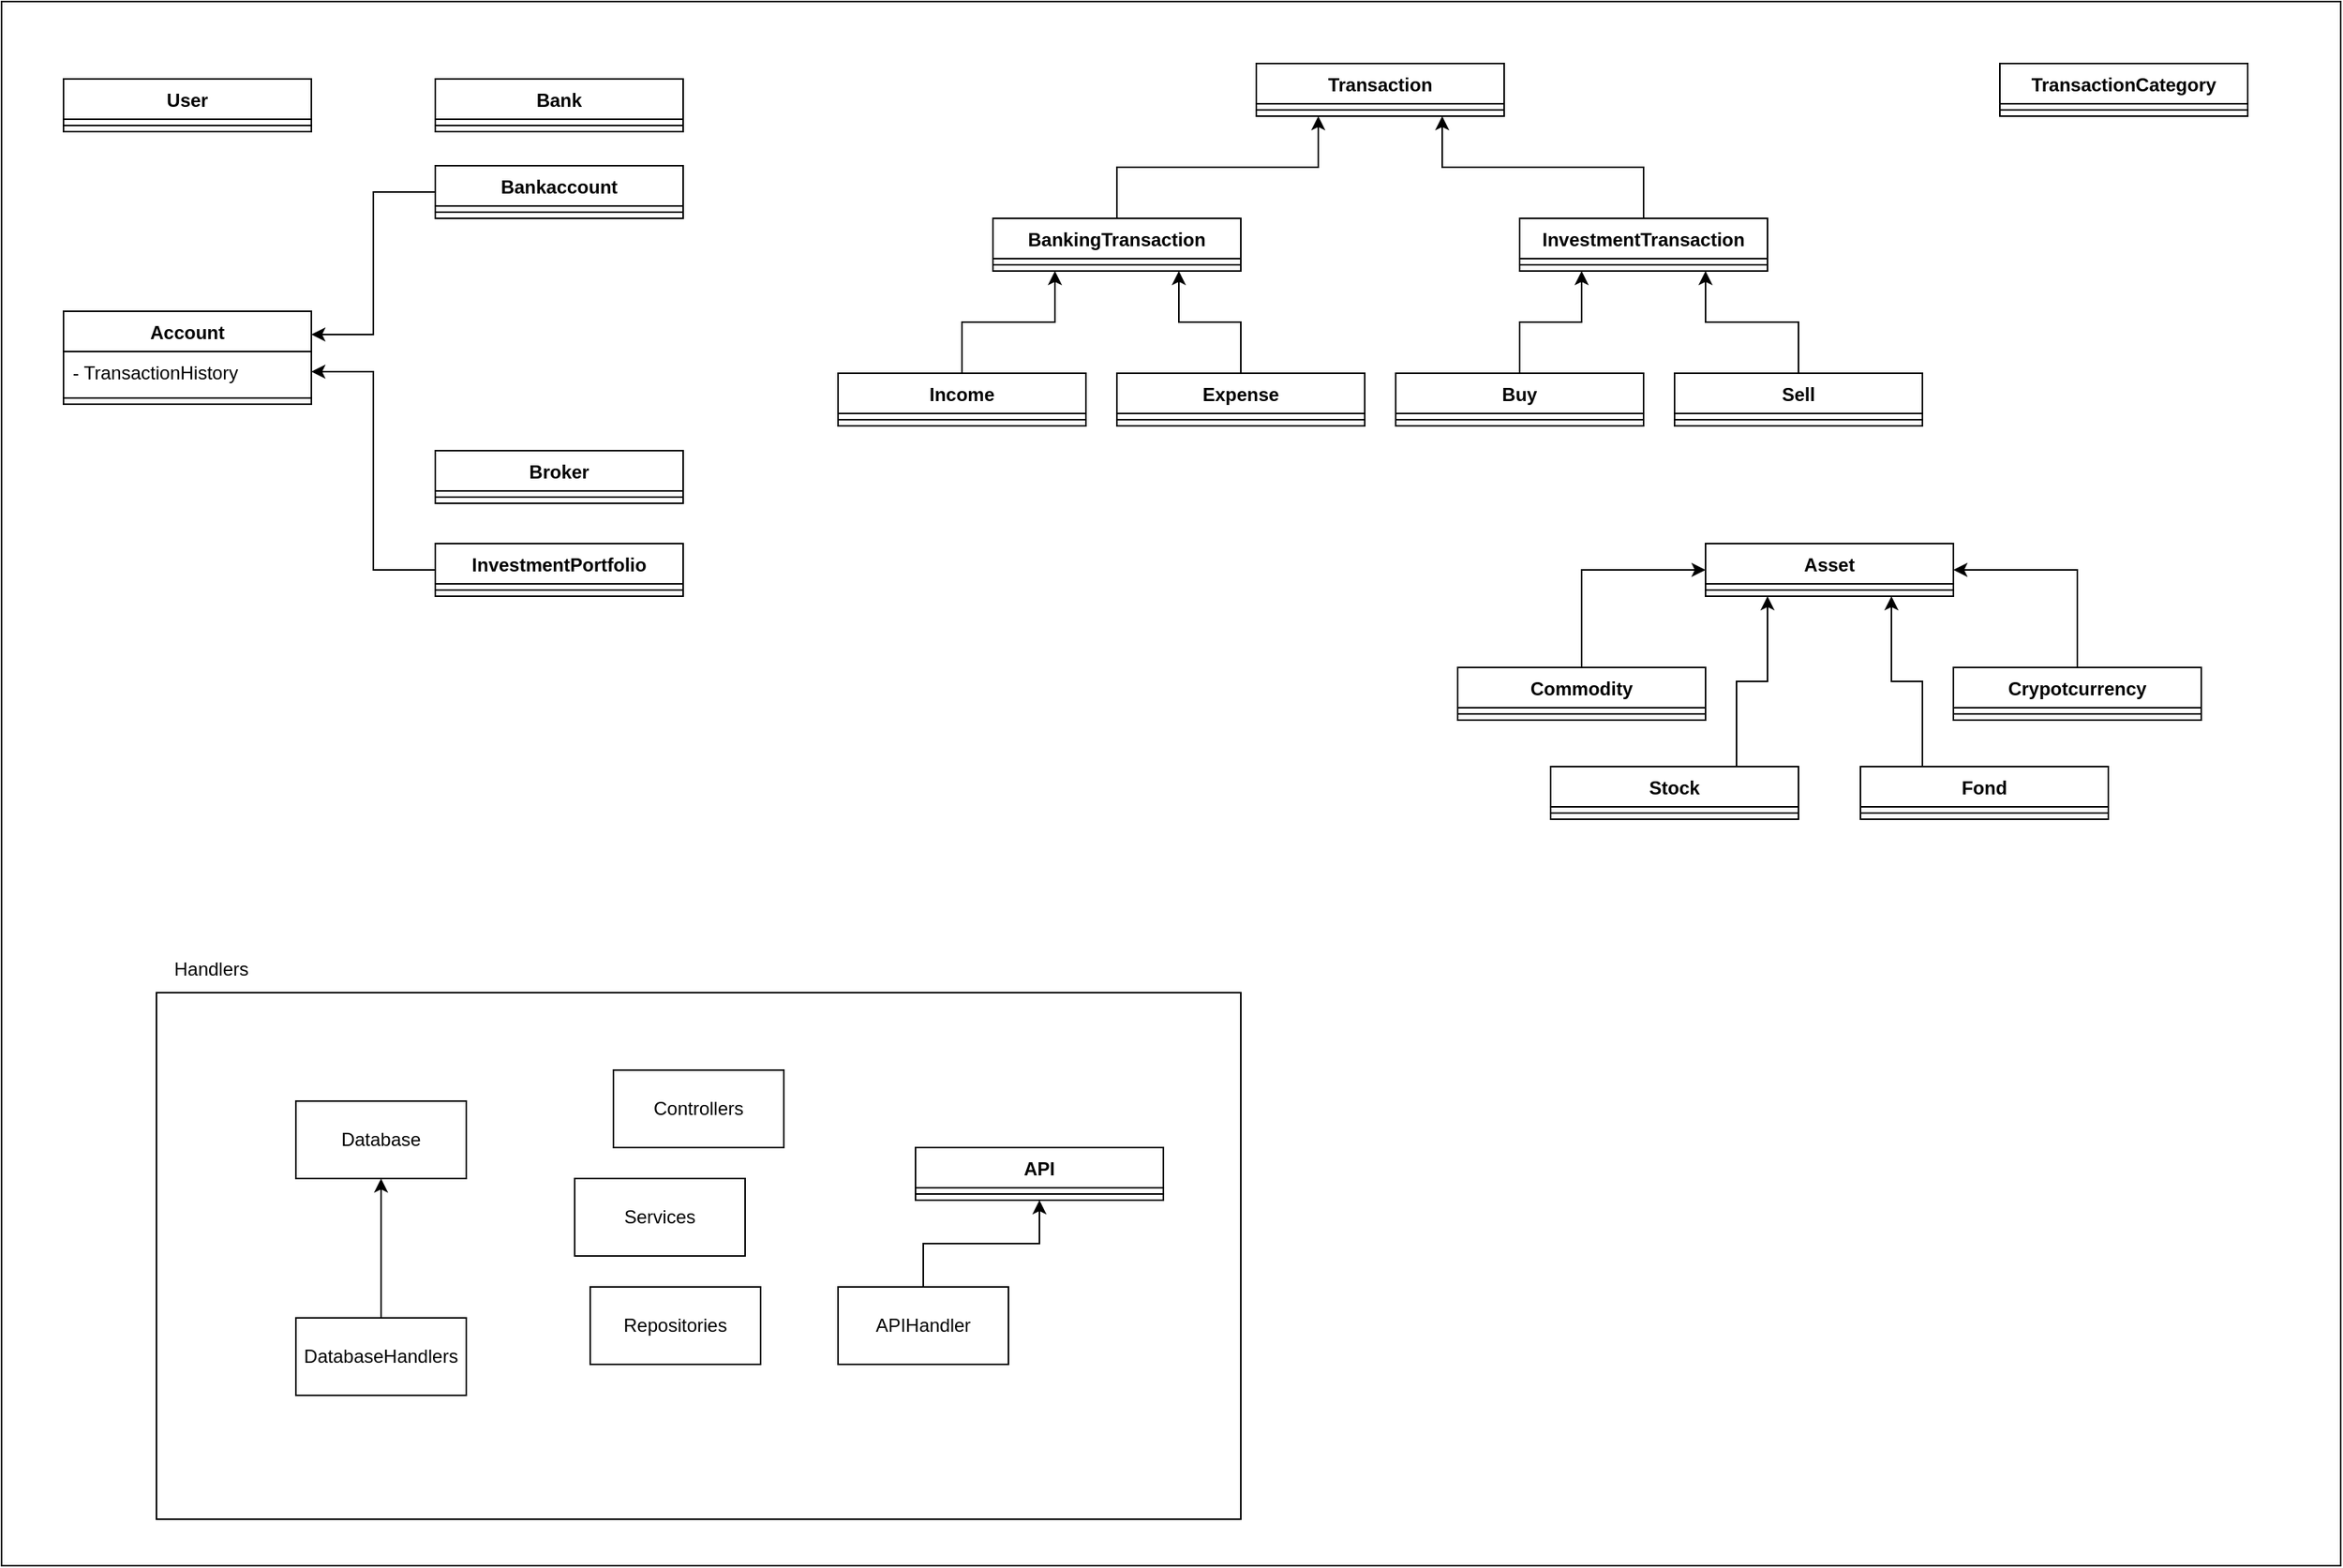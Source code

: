 <mxfile version="23.0.2" type="device">
  <diagram id="C5RBs43oDa-KdzZeNtuy" name="Page-1">
    <mxGraphModel dx="2074" dy="1205" grid="1" gridSize="10" guides="1" tooltips="1" connect="1" arrows="1" fold="1" page="1" pageScale="1" pageWidth="1654" pageHeight="1169" math="0" shadow="0">
      <root>
        <mxCell id="WIyWlLk6GJQsqaUBKTNV-0" />
        <mxCell id="WIyWlLk6GJQsqaUBKTNV-1" parent="WIyWlLk6GJQsqaUBKTNV-0" />
        <mxCell id="L9N7B8BjnMprrj87OGUt-0" value="" style="rounded=0;whiteSpace=wrap;html=1;fillColor=none;" parent="WIyWlLk6GJQsqaUBKTNV-1" vertex="1">
          <mxGeometry x="40" y="80" width="1510" height="1010" as="geometry" />
        </mxCell>
        <mxCell id="KyiXGex16yArb2NUJn0t-79" value="" style="rounded=0;whiteSpace=wrap;html=1;fillColor=none;" parent="WIyWlLk6GJQsqaUBKTNV-1" vertex="1">
          <mxGeometry x="140" y="720" width="700" height="340" as="geometry" />
        </mxCell>
        <mxCell id="KyiXGex16yArb2NUJn0t-17" value="Bank" style="swimlane;fontStyle=1;align=center;verticalAlign=top;childLayout=stackLayout;horizontal=1;startSize=26;horizontalStack=0;resizeParent=1;resizeParentMax=0;resizeLast=0;collapsible=1;marginBottom=0;whiteSpace=wrap;html=1;" parent="WIyWlLk6GJQsqaUBKTNV-1" vertex="1">
          <mxGeometry x="320" y="130" width="160" height="34" as="geometry" />
        </mxCell>
        <mxCell id="KyiXGex16yArb2NUJn0t-19" value="" style="line;strokeWidth=1;fillColor=none;align=left;verticalAlign=middle;spacingTop=-1;spacingLeft=3;spacingRight=3;rotatable=0;labelPosition=right;points=[];portConstraint=eastwest;strokeColor=inherit;" parent="KyiXGex16yArb2NUJn0t-17" vertex="1">
          <mxGeometry y="26" width="160" height="8" as="geometry" />
        </mxCell>
        <mxCell id="gOAoKhhcETPmmtyxIOtS-8" style="edgeStyle=orthogonalEdgeStyle;rounded=0;orthogonalLoop=1;jettySize=auto;html=1;exitX=0;exitY=0.5;exitDx=0;exitDy=0;entryX=1;entryY=0.25;entryDx=0;entryDy=0;" edge="1" parent="WIyWlLk6GJQsqaUBKTNV-1" source="KyiXGex16yArb2NUJn0t-21" target="gOAoKhhcETPmmtyxIOtS-4">
          <mxGeometry relative="1" as="geometry" />
        </mxCell>
        <mxCell id="KyiXGex16yArb2NUJn0t-21" value="Bankaccount" style="swimlane;fontStyle=1;align=center;verticalAlign=top;childLayout=stackLayout;horizontal=1;startSize=26;horizontalStack=0;resizeParent=1;resizeParentMax=0;resizeLast=0;collapsible=1;marginBottom=0;whiteSpace=wrap;html=1;" parent="WIyWlLk6GJQsqaUBKTNV-1" vertex="1">
          <mxGeometry x="320" y="186" width="160" height="34" as="geometry" />
        </mxCell>
        <mxCell id="KyiXGex16yArb2NUJn0t-23" value="" style="line;strokeWidth=1;fillColor=none;align=left;verticalAlign=middle;spacingTop=-1;spacingLeft=3;spacingRight=3;rotatable=0;labelPosition=right;points=[];portConstraint=eastwest;strokeColor=inherit;" parent="KyiXGex16yArb2NUJn0t-21" vertex="1">
          <mxGeometry y="26" width="160" height="8" as="geometry" />
        </mxCell>
        <mxCell id="KyiXGex16yArb2NUJn0t-25" value="Transaction" style="swimlane;fontStyle=1;align=center;verticalAlign=top;childLayout=stackLayout;horizontal=1;startSize=26;horizontalStack=0;resizeParent=1;resizeParentMax=0;resizeLast=0;collapsible=1;marginBottom=0;whiteSpace=wrap;html=1;" parent="WIyWlLk6GJQsqaUBKTNV-1" vertex="1">
          <mxGeometry x="850" y="120" width="160" height="34" as="geometry" />
        </mxCell>
        <mxCell id="KyiXGex16yArb2NUJn0t-27" value="" style="line;strokeWidth=1;fillColor=none;align=left;verticalAlign=middle;spacingTop=-1;spacingLeft=3;spacingRight=3;rotatable=0;labelPosition=right;points=[];portConstraint=eastwest;strokeColor=inherit;" parent="KyiXGex16yArb2NUJn0t-25" vertex="1">
          <mxGeometry y="26" width="160" height="8" as="geometry" />
        </mxCell>
        <mxCell id="KyiXGex16yArb2NUJn0t-60" style="edgeStyle=orthogonalEdgeStyle;rounded=0;orthogonalLoop=1;jettySize=auto;html=1;exitX=0.5;exitY=0;exitDx=0;exitDy=0;entryX=0.25;entryY=1;entryDx=0;entryDy=0;" parent="WIyWlLk6GJQsqaUBKTNV-1" source="KyiXGex16yArb2NUJn0t-29" target="KyiXGex16yArb2NUJn0t-33" edge="1">
          <mxGeometry relative="1" as="geometry" />
        </mxCell>
        <mxCell id="KyiXGex16yArb2NUJn0t-29" value="Income" style="swimlane;fontStyle=1;align=center;verticalAlign=top;childLayout=stackLayout;horizontal=1;startSize=26;horizontalStack=0;resizeParent=1;resizeParentMax=0;resizeLast=0;collapsible=1;marginBottom=0;whiteSpace=wrap;html=1;" parent="WIyWlLk6GJQsqaUBKTNV-1" vertex="1">
          <mxGeometry x="580" y="320" width="160" height="34" as="geometry" />
        </mxCell>
        <mxCell id="KyiXGex16yArb2NUJn0t-31" value="" style="line;strokeWidth=1;fillColor=none;align=left;verticalAlign=middle;spacingTop=-1;spacingLeft=3;spacingRight=3;rotatable=0;labelPosition=right;points=[];portConstraint=eastwest;strokeColor=inherit;" parent="KyiXGex16yArb2NUJn0t-29" vertex="1">
          <mxGeometry y="26" width="160" height="8" as="geometry" />
        </mxCell>
        <mxCell id="KyiXGex16yArb2NUJn0t-65" style="edgeStyle=orthogonalEdgeStyle;rounded=0;orthogonalLoop=1;jettySize=auto;html=1;exitX=0.5;exitY=0;exitDx=0;exitDy=0;entryX=0.25;entryY=1;entryDx=0;entryDy=0;" parent="WIyWlLk6GJQsqaUBKTNV-1" source="KyiXGex16yArb2NUJn0t-33" target="KyiXGex16yArb2NUJn0t-25" edge="1">
          <mxGeometry relative="1" as="geometry" />
        </mxCell>
        <mxCell id="KyiXGex16yArb2NUJn0t-33" value="BankingTransaction" style="swimlane;fontStyle=1;align=center;verticalAlign=top;childLayout=stackLayout;horizontal=1;startSize=26;horizontalStack=0;resizeParent=1;resizeParentMax=0;resizeLast=0;collapsible=1;marginBottom=0;whiteSpace=wrap;html=1;" parent="WIyWlLk6GJQsqaUBKTNV-1" vertex="1">
          <mxGeometry x="680" y="220" width="160" height="34" as="geometry" />
        </mxCell>
        <mxCell id="KyiXGex16yArb2NUJn0t-35" value="" style="line;strokeWidth=1;fillColor=none;align=left;verticalAlign=middle;spacingTop=-1;spacingLeft=3;spacingRight=3;rotatable=0;labelPosition=right;points=[];portConstraint=eastwest;strokeColor=inherit;" parent="KyiXGex16yArb2NUJn0t-33" vertex="1">
          <mxGeometry y="26" width="160" height="8" as="geometry" />
        </mxCell>
        <mxCell id="KyiXGex16yArb2NUJn0t-61" style="edgeStyle=orthogonalEdgeStyle;rounded=0;orthogonalLoop=1;jettySize=auto;html=1;exitX=0.5;exitY=0;exitDx=0;exitDy=0;entryX=0.75;entryY=1;entryDx=0;entryDy=0;" parent="WIyWlLk6GJQsqaUBKTNV-1" source="KyiXGex16yArb2NUJn0t-37" target="KyiXGex16yArb2NUJn0t-33" edge="1">
          <mxGeometry relative="1" as="geometry" />
        </mxCell>
        <mxCell id="KyiXGex16yArb2NUJn0t-37" value="Expense" style="swimlane;fontStyle=1;align=center;verticalAlign=top;childLayout=stackLayout;horizontal=1;startSize=26;horizontalStack=0;resizeParent=1;resizeParentMax=0;resizeLast=0;collapsible=1;marginBottom=0;whiteSpace=wrap;html=1;" parent="WIyWlLk6GJQsqaUBKTNV-1" vertex="1">
          <mxGeometry x="760" y="320" width="160" height="34" as="geometry" />
        </mxCell>
        <mxCell id="KyiXGex16yArb2NUJn0t-39" value="" style="line;strokeWidth=1;fillColor=none;align=left;verticalAlign=middle;spacingTop=-1;spacingLeft=3;spacingRight=3;rotatable=0;labelPosition=right;points=[];portConstraint=eastwest;strokeColor=inherit;" parent="KyiXGex16yArb2NUJn0t-37" vertex="1">
          <mxGeometry y="26" width="160" height="8" as="geometry" />
        </mxCell>
        <mxCell id="KyiXGex16yArb2NUJn0t-64" style="edgeStyle=orthogonalEdgeStyle;rounded=0;orthogonalLoop=1;jettySize=auto;html=1;exitX=0.5;exitY=0;exitDx=0;exitDy=0;entryX=0.75;entryY=1;entryDx=0;entryDy=0;" parent="WIyWlLk6GJQsqaUBKTNV-1" source="KyiXGex16yArb2NUJn0t-41" target="KyiXGex16yArb2NUJn0t-25" edge="1">
          <mxGeometry relative="1" as="geometry" />
        </mxCell>
        <mxCell id="KyiXGex16yArb2NUJn0t-41" value="InvestmentTransaction" style="swimlane;fontStyle=1;align=center;verticalAlign=top;childLayout=stackLayout;horizontal=1;startSize=26;horizontalStack=0;resizeParent=1;resizeParentMax=0;resizeLast=0;collapsible=1;marginBottom=0;whiteSpace=wrap;html=1;" parent="WIyWlLk6GJQsqaUBKTNV-1" vertex="1">
          <mxGeometry x="1020" y="220" width="160" height="34" as="geometry" />
        </mxCell>
        <mxCell id="KyiXGex16yArb2NUJn0t-43" value="" style="line;strokeWidth=1;fillColor=none;align=left;verticalAlign=middle;spacingTop=-1;spacingLeft=3;spacingRight=3;rotatable=0;labelPosition=right;points=[];portConstraint=eastwest;strokeColor=inherit;" parent="KyiXGex16yArb2NUJn0t-41" vertex="1">
          <mxGeometry y="26" width="160" height="8" as="geometry" />
        </mxCell>
        <mxCell id="KyiXGex16yArb2NUJn0t-62" style="edgeStyle=orthogonalEdgeStyle;rounded=0;orthogonalLoop=1;jettySize=auto;html=1;exitX=0.5;exitY=0;exitDx=0;exitDy=0;entryX=0.25;entryY=1;entryDx=0;entryDy=0;" parent="WIyWlLk6GJQsqaUBKTNV-1" source="KyiXGex16yArb2NUJn0t-45" target="KyiXGex16yArb2NUJn0t-41" edge="1">
          <mxGeometry relative="1" as="geometry" />
        </mxCell>
        <mxCell id="KyiXGex16yArb2NUJn0t-45" value="Buy" style="swimlane;fontStyle=1;align=center;verticalAlign=top;childLayout=stackLayout;horizontal=1;startSize=26;horizontalStack=0;resizeParent=1;resizeParentMax=0;resizeLast=0;collapsible=1;marginBottom=0;whiteSpace=wrap;html=1;" parent="WIyWlLk6GJQsqaUBKTNV-1" vertex="1">
          <mxGeometry x="940" y="320" width="160" height="34" as="geometry" />
        </mxCell>
        <mxCell id="KyiXGex16yArb2NUJn0t-47" value="" style="line;strokeWidth=1;fillColor=none;align=left;verticalAlign=middle;spacingTop=-1;spacingLeft=3;spacingRight=3;rotatable=0;labelPosition=right;points=[];portConstraint=eastwest;strokeColor=inherit;" parent="KyiXGex16yArb2NUJn0t-45" vertex="1">
          <mxGeometry y="26" width="160" height="8" as="geometry" />
        </mxCell>
        <mxCell id="KyiXGex16yArb2NUJn0t-63" style="edgeStyle=orthogonalEdgeStyle;rounded=0;orthogonalLoop=1;jettySize=auto;html=1;exitX=0.5;exitY=0;exitDx=0;exitDy=0;entryX=0.75;entryY=1;entryDx=0;entryDy=0;" parent="WIyWlLk6GJQsqaUBKTNV-1" source="KyiXGex16yArb2NUJn0t-49" target="KyiXGex16yArb2NUJn0t-41" edge="1">
          <mxGeometry relative="1" as="geometry" />
        </mxCell>
        <mxCell id="KyiXGex16yArb2NUJn0t-49" value="Sell" style="swimlane;fontStyle=1;align=center;verticalAlign=top;childLayout=stackLayout;horizontal=1;startSize=26;horizontalStack=0;resizeParent=1;resizeParentMax=0;resizeLast=0;collapsible=1;marginBottom=0;whiteSpace=wrap;html=1;" parent="WIyWlLk6GJQsqaUBKTNV-1" vertex="1">
          <mxGeometry x="1120" y="320" width="160" height="34" as="geometry" />
        </mxCell>
        <mxCell id="KyiXGex16yArb2NUJn0t-51" value="" style="line;strokeWidth=1;fillColor=none;align=left;verticalAlign=middle;spacingTop=-1;spacingLeft=3;spacingRight=3;rotatable=0;labelPosition=right;points=[];portConstraint=eastwest;strokeColor=inherit;" parent="KyiXGex16yArb2NUJn0t-49" vertex="1">
          <mxGeometry y="26" width="160" height="8" as="geometry" />
        </mxCell>
        <mxCell id="KyiXGex16yArb2NUJn0t-54" value="TransactionCategory" style="swimlane;fontStyle=1;align=center;verticalAlign=top;childLayout=stackLayout;horizontal=1;startSize=26;horizontalStack=0;resizeParent=1;resizeParentMax=0;resizeLast=0;collapsible=1;marginBottom=0;whiteSpace=wrap;html=1;" parent="WIyWlLk6GJQsqaUBKTNV-1" vertex="1">
          <mxGeometry x="1330" y="120" width="160" height="34" as="geometry" />
        </mxCell>
        <mxCell id="KyiXGex16yArb2NUJn0t-56" value="" style="line;strokeWidth=1;fillColor=none;align=left;verticalAlign=middle;spacingTop=-1;spacingLeft=3;spacingRight=3;rotatable=0;labelPosition=right;points=[];portConstraint=eastwest;strokeColor=inherit;" parent="KyiXGex16yArb2NUJn0t-54" vertex="1">
          <mxGeometry y="26" width="160" height="8" as="geometry" />
        </mxCell>
        <mxCell id="KyiXGex16yArb2NUJn0t-66" value="API" style="swimlane;fontStyle=1;align=center;verticalAlign=top;childLayout=stackLayout;horizontal=1;startSize=26;horizontalStack=0;resizeParent=1;resizeParentMax=0;resizeLast=0;collapsible=1;marginBottom=0;whiteSpace=wrap;html=1;" parent="WIyWlLk6GJQsqaUBKTNV-1" vertex="1">
          <mxGeometry x="630" y="820" width="160" height="34" as="geometry" />
        </mxCell>
        <mxCell id="KyiXGex16yArb2NUJn0t-68" value="" style="line;strokeWidth=1;fillColor=none;align=left;verticalAlign=middle;spacingTop=-1;spacingLeft=3;spacingRight=3;rotatable=0;labelPosition=right;points=[];portConstraint=eastwest;strokeColor=inherit;" parent="KyiXGex16yArb2NUJn0t-66" vertex="1">
          <mxGeometry y="26" width="160" height="8" as="geometry" />
        </mxCell>
        <mxCell id="KyiXGex16yArb2NUJn0t-70" value="Broker" style="swimlane;fontStyle=1;align=center;verticalAlign=top;childLayout=stackLayout;horizontal=1;startSize=26;horizontalStack=0;resizeParent=1;resizeParentMax=0;resizeLast=0;collapsible=1;marginBottom=0;whiteSpace=wrap;html=1;" parent="WIyWlLk6GJQsqaUBKTNV-1" vertex="1">
          <mxGeometry x="320" y="370" width="160" height="34" as="geometry" />
        </mxCell>
        <mxCell id="KyiXGex16yArb2NUJn0t-72" value="" style="line;strokeWidth=1;fillColor=none;align=left;verticalAlign=middle;spacingTop=-1;spacingLeft=3;spacingRight=3;rotatable=0;labelPosition=right;points=[];portConstraint=eastwest;strokeColor=inherit;" parent="KyiXGex16yArb2NUJn0t-70" vertex="1">
          <mxGeometry y="26" width="160" height="8" as="geometry" />
        </mxCell>
        <mxCell id="gOAoKhhcETPmmtyxIOtS-9" style="edgeStyle=orthogonalEdgeStyle;rounded=0;orthogonalLoop=1;jettySize=auto;html=1;exitX=0;exitY=0.5;exitDx=0;exitDy=0;entryX=1;entryY=0.5;entryDx=0;entryDy=0;" edge="1" parent="WIyWlLk6GJQsqaUBKTNV-1" source="KyiXGex16yArb2NUJn0t-74" target="gOAoKhhcETPmmtyxIOtS-5">
          <mxGeometry relative="1" as="geometry" />
        </mxCell>
        <mxCell id="KyiXGex16yArb2NUJn0t-74" value="InvestmentPortfolio" style="swimlane;fontStyle=1;align=center;verticalAlign=top;childLayout=stackLayout;horizontal=1;startSize=26;horizontalStack=0;resizeParent=1;resizeParentMax=0;resizeLast=0;collapsible=1;marginBottom=0;whiteSpace=wrap;html=1;" parent="WIyWlLk6GJQsqaUBKTNV-1" vertex="1">
          <mxGeometry x="320" y="430" width="160" height="34" as="geometry" />
        </mxCell>
        <mxCell id="KyiXGex16yArb2NUJn0t-76" value="" style="line;strokeWidth=1;fillColor=none;align=left;verticalAlign=middle;spacingTop=-1;spacingLeft=3;spacingRight=3;rotatable=0;labelPosition=right;points=[];portConstraint=eastwest;strokeColor=inherit;" parent="KyiXGex16yArb2NUJn0t-74" vertex="1">
          <mxGeometry y="26" width="160" height="8" as="geometry" />
        </mxCell>
        <mxCell id="KyiXGex16yArb2NUJn0t-115" style="edgeStyle=orthogonalEdgeStyle;rounded=0;orthogonalLoop=1;jettySize=auto;html=1;exitX=0.5;exitY=0;exitDx=0;exitDy=0;entryX=0.5;entryY=1;entryDx=0;entryDy=0;" parent="WIyWlLk6GJQsqaUBKTNV-1" source="KyiXGex16yArb2NUJn0t-80" target="KyiXGex16yArb2NUJn0t-81" edge="1">
          <mxGeometry relative="1" as="geometry" />
        </mxCell>
        <mxCell id="KyiXGex16yArb2NUJn0t-80" value="DatabaseHandlers" style="html=1;whiteSpace=wrap;" parent="WIyWlLk6GJQsqaUBKTNV-1" vertex="1">
          <mxGeometry x="230" y="930" width="110" height="50" as="geometry" />
        </mxCell>
        <mxCell id="KyiXGex16yArb2NUJn0t-81" value="Database" style="html=1;whiteSpace=wrap;" parent="WIyWlLk6GJQsqaUBKTNV-1" vertex="1">
          <mxGeometry x="230" y="790" width="110" height="50" as="geometry" />
        </mxCell>
        <mxCell id="KyiXGex16yArb2NUJn0t-116" style="edgeStyle=orthogonalEdgeStyle;rounded=0;orthogonalLoop=1;jettySize=auto;html=1;exitX=0.5;exitY=0;exitDx=0;exitDy=0;entryX=0.5;entryY=1;entryDx=0;entryDy=0;" parent="WIyWlLk6GJQsqaUBKTNV-1" source="KyiXGex16yArb2NUJn0t-82" target="KyiXGex16yArb2NUJn0t-66" edge="1">
          <mxGeometry relative="1" as="geometry" />
        </mxCell>
        <mxCell id="KyiXGex16yArb2NUJn0t-82" value="APIHandler" style="html=1;whiteSpace=wrap;" parent="WIyWlLk6GJQsqaUBKTNV-1" vertex="1">
          <mxGeometry x="580" y="910" width="110" height="50" as="geometry" />
        </mxCell>
        <mxCell id="KyiXGex16yArb2NUJn0t-83" value="Handlers" style="text;html=1;align=center;verticalAlign=middle;resizable=0;points=[];autosize=1;strokeColor=none;fillColor=none;" parent="WIyWlLk6GJQsqaUBKTNV-1" vertex="1">
          <mxGeometry x="140" y="690" width="70" height="30" as="geometry" />
        </mxCell>
        <mxCell id="KyiXGex16yArb2NUJn0t-84" value="Asset" style="swimlane;fontStyle=1;align=center;verticalAlign=top;childLayout=stackLayout;horizontal=1;startSize=26;horizontalStack=0;resizeParent=1;resizeParentMax=0;resizeLast=0;collapsible=1;marginBottom=0;whiteSpace=wrap;html=1;" parent="WIyWlLk6GJQsqaUBKTNV-1" vertex="1">
          <mxGeometry x="1140" y="430" width="160" height="34" as="geometry" />
        </mxCell>
        <mxCell id="KyiXGex16yArb2NUJn0t-86" value="" style="line;strokeWidth=1;fillColor=none;align=left;verticalAlign=middle;spacingTop=-1;spacingLeft=3;spacingRight=3;rotatable=0;labelPosition=right;points=[];portConstraint=eastwest;strokeColor=inherit;" parent="KyiXGex16yArb2NUJn0t-84" vertex="1">
          <mxGeometry y="26" width="160" height="8" as="geometry" />
        </mxCell>
        <mxCell id="KyiXGex16yArb2NUJn0t-109" style="edgeStyle=orthogonalEdgeStyle;rounded=0;orthogonalLoop=1;jettySize=auto;html=1;exitX=0.5;exitY=0;exitDx=0;exitDy=0;entryX=0;entryY=0.5;entryDx=0;entryDy=0;" parent="WIyWlLk6GJQsqaUBKTNV-1" source="KyiXGex16yArb2NUJn0t-88" target="KyiXGex16yArb2NUJn0t-84" edge="1">
          <mxGeometry relative="1" as="geometry" />
        </mxCell>
        <mxCell id="KyiXGex16yArb2NUJn0t-88" value="Commodity" style="swimlane;fontStyle=1;align=center;verticalAlign=top;childLayout=stackLayout;horizontal=1;startSize=26;horizontalStack=0;resizeParent=1;resizeParentMax=0;resizeLast=0;collapsible=1;marginBottom=0;whiteSpace=wrap;html=1;" parent="WIyWlLk6GJQsqaUBKTNV-1" vertex="1">
          <mxGeometry x="980" y="510" width="160" height="34" as="geometry" />
        </mxCell>
        <mxCell id="KyiXGex16yArb2NUJn0t-90" value="" style="line;strokeWidth=1;fillColor=none;align=left;verticalAlign=middle;spacingTop=-1;spacingLeft=3;spacingRight=3;rotatable=0;labelPosition=right;points=[];portConstraint=eastwest;strokeColor=inherit;" parent="KyiXGex16yArb2NUJn0t-88" vertex="1">
          <mxGeometry y="26" width="160" height="8" as="geometry" />
        </mxCell>
        <mxCell id="KyiXGex16yArb2NUJn0t-108" style="edgeStyle=orthogonalEdgeStyle;rounded=0;orthogonalLoop=1;jettySize=auto;html=1;exitX=0.75;exitY=0;exitDx=0;exitDy=0;entryX=0.25;entryY=1;entryDx=0;entryDy=0;" parent="WIyWlLk6GJQsqaUBKTNV-1" source="KyiXGex16yArb2NUJn0t-92" target="KyiXGex16yArb2NUJn0t-84" edge="1">
          <mxGeometry relative="1" as="geometry" />
        </mxCell>
        <mxCell id="KyiXGex16yArb2NUJn0t-92" value="Stock" style="swimlane;fontStyle=1;align=center;verticalAlign=top;childLayout=stackLayout;horizontal=1;startSize=26;horizontalStack=0;resizeParent=1;resizeParentMax=0;resizeLast=0;collapsible=1;marginBottom=0;whiteSpace=wrap;html=1;" parent="WIyWlLk6GJQsqaUBKTNV-1" vertex="1">
          <mxGeometry x="1040" y="574" width="160" height="34" as="geometry" />
        </mxCell>
        <mxCell id="KyiXGex16yArb2NUJn0t-94" value="" style="line;strokeWidth=1;fillColor=none;align=left;verticalAlign=middle;spacingTop=-1;spacingLeft=3;spacingRight=3;rotatable=0;labelPosition=right;points=[];portConstraint=eastwest;strokeColor=inherit;" parent="KyiXGex16yArb2NUJn0t-92" vertex="1">
          <mxGeometry y="26" width="160" height="8" as="geometry" />
        </mxCell>
        <mxCell id="KyiXGex16yArb2NUJn0t-106" style="edgeStyle=orthogonalEdgeStyle;rounded=0;orthogonalLoop=1;jettySize=auto;html=1;exitX=0.5;exitY=0;exitDx=0;exitDy=0;entryX=1;entryY=0.5;entryDx=0;entryDy=0;" parent="WIyWlLk6GJQsqaUBKTNV-1" source="KyiXGex16yArb2NUJn0t-96" target="KyiXGex16yArb2NUJn0t-84" edge="1">
          <mxGeometry relative="1" as="geometry" />
        </mxCell>
        <mxCell id="KyiXGex16yArb2NUJn0t-96" value="Crypotcurrency" style="swimlane;fontStyle=1;align=center;verticalAlign=top;childLayout=stackLayout;horizontal=1;startSize=26;horizontalStack=0;resizeParent=1;resizeParentMax=0;resizeLast=0;collapsible=1;marginBottom=0;whiteSpace=wrap;html=1;" parent="WIyWlLk6GJQsqaUBKTNV-1" vertex="1">
          <mxGeometry x="1300" y="510" width="160" height="34" as="geometry" />
        </mxCell>
        <mxCell id="KyiXGex16yArb2NUJn0t-98" value="" style="line;strokeWidth=1;fillColor=none;align=left;verticalAlign=middle;spacingTop=-1;spacingLeft=3;spacingRight=3;rotatable=0;labelPosition=right;points=[];portConstraint=eastwest;strokeColor=inherit;" parent="KyiXGex16yArb2NUJn0t-96" vertex="1">
          <mxGeometry y="26" width="160" height="8" as="geometry" />
        </mxCell>
        <mxCell id="KyiXGex16yArb2NUJn0t-107" style="edgeStyle=orthogonalEdgeStyle;rounded=0;orthogonalLoop=1;jettySize=auto;html=1;exitX=0.25;exitY=0;exitDx=0;exitDy=0;entryX=0.75;entryY=1;entryDx=0;entryDy=0;" parent="WIyWlLk6GJQsqaUBKTNV-1" source="KyiXGex16yArb2NUJn0t-101" target="KyiXGex16yArb2NUJn0t-84" edge="1">
          <mxGeometry relative="1" as="geometry" />
        </mxCell>
        <mxCell id="KyiXGex16yArb2NUJn0t-101" value="Fond" style="swimlane;fontStyle=1;align=center;verticalAlign=top;childLayout=stackLayout;horizontal=1;startSize=26;horizontalStack=0;resizeParent=1;resizeParentMax=0;resizeLast=0;collapsible=1;marginBottom=0;whiteSpace=wrap;html=1;" parent="WIyWlLk6GJQsqaUBKTNV-1" vertex="1">
          <mxGeometry x="1240" y="574" width="160" height="34" as="geometry" />
        </mxCell>
        <mxCell id="KyiXGex16yArb2NUJn0t-103" value="" style="line;strokeWidth=1;fillColor=none;align=left;verticalAlign=middle;spacingTop=-1;spacingLeft=3;spacingRight=3;rotatable=0;labelPosition=right;points=[];portConstraint=eastwest;strokeColor=inherit;" parent="KyiXGex16yArb2NUJn0t-101" vertex="1">
          <mxGeometry y="26" width="160" height="8" as="geometry" />
        </mxCell>
        <mxCell id="KyiXGex16yArb2NUJn0t-110" value="User" style="swimlane;fontStyle=1;align=center;verticalAlign=top;childLayout=stackLayout;horizontal=1;startSize=26;horizontalStack=0;resizeParent=1;resizeParentMax=0;resizeLast=0;collapsible=1;marginBottom=0;whiteSpace=wrap;html=1;" parent="WIyWlLk6GJQsqaUBKTNV-1" vertex="1">
          <mxGeometry x="80" y="130" width="160" height="34" as="geometry">
            <mxRectangle x="80" y="130" width="70" height="30" as="alternateBounds" />
          </mxGeometry>
        </mxCell>
        <mxCell id="KyiXGex16yArb2NUJn0t-112" value="" style="line;strokeWidth=1;fillColor=none;align=left;verticalAlign=middle;spacingTop=-1;spacingLeft=3;spacingRight=3;rotatable=0;labelPosition=right;points=[];portConstraint=eastwest;strokeColor=inherit;" parent="KyiXGex16yArb2NUJn0t-110" vertex="1">
          <mxGeometry y="26" width="160" height="8" as="geometry" />
        </mxCell>
        <mxCell id="KyiXGex16yArb2NUJn0t-114" value="Services" style="html=1;whiteSpace=wrap;" parent="WIyWlLk6GJQsqaUBKTNV-1" vertex="1">
          <mxGeometry x="410" y="840" width="110" height="50" as="geometry" />
        </mxCell>
        <mxCell id="gOAoKhhcETPmmtyxIOtS-0" value="Controllers" style="html=1;whiteSpace=wrap;" vertex="1" parent="WIyWlLk6GJQsqaUBKTNV-1">
          <mxGeometry x="435" y="770" width="110" height="50" as="geometry" />
        </mxCell>
        <mxCell id="gOAoKhhcETPmmtyxIOtS-1" value="Repositories" style="html=1;whiteSpace=wrap;" vertex="1" parent="WIyWlLk6GJQsqaUBKTNV-1">
          <mxGeometry x="420" y="910" width="110" height="50" as="geometry" />
        </mxCell>
        <mxCell id="gOAoKhhcETPmmtyxIOtS-4" value="Account" style="swimlane;fontStyle=1;align=center;verticalAlign=top;childLayout=stackLayout;horizontal=1;startSize=26;horizontalStack=0;resizeParent=1;resizeParentMax=0;resizeLast=0;collapsible=1;marginBottom=0;whiteSpace=wrap;html=1;" vertex="1" parent="WIyWlLk6GJQsqaUBKTNV-1">
          <mxGeometry x="80" y="280" width="160" height="60" as="geometry" />
        </mxCell>
        <mxCell id="gOAoKhhcETPmmtyxIOtS-5" value="- TransactionHistory" style="text;strokeColor=none;fillColor=none;align=left;verticalAlign=top;spacingLeft=4;spacingRight=4;overflow=hidden;rotatable=0;points=[[0,0.5],[1,0.5]];portConstraint=eastwest;whiteSpace=wrap;html=1;" vertex="1" parent="gOAoKhhcETPmmtyxIOtS-4">
          <mxGeometry y="26" width="160" height="26" as="geometry" />
        </mxCell>
        <mxCell id="gOAoKhhcETPmmtyxIOtS-6" value="" style="line;strokeWidth=1;fillColor=none;align=left;verticalAlign=middle;spacingTop=-1;spacingLeft=3;spacingRight=3;rotatable=0;labelPosition=right;points=[];portConstraint=eastwest;strokeColor=inherit;" vertex="1" parent="gOAoKhhcETPmmtyxIOtS-4">
          <mxGeometry y="52" width="160" height="8" as="geometry" />
        </mxCell>
      </root>
    </mxGraphModel>
  </diagram>
</mxfile>
